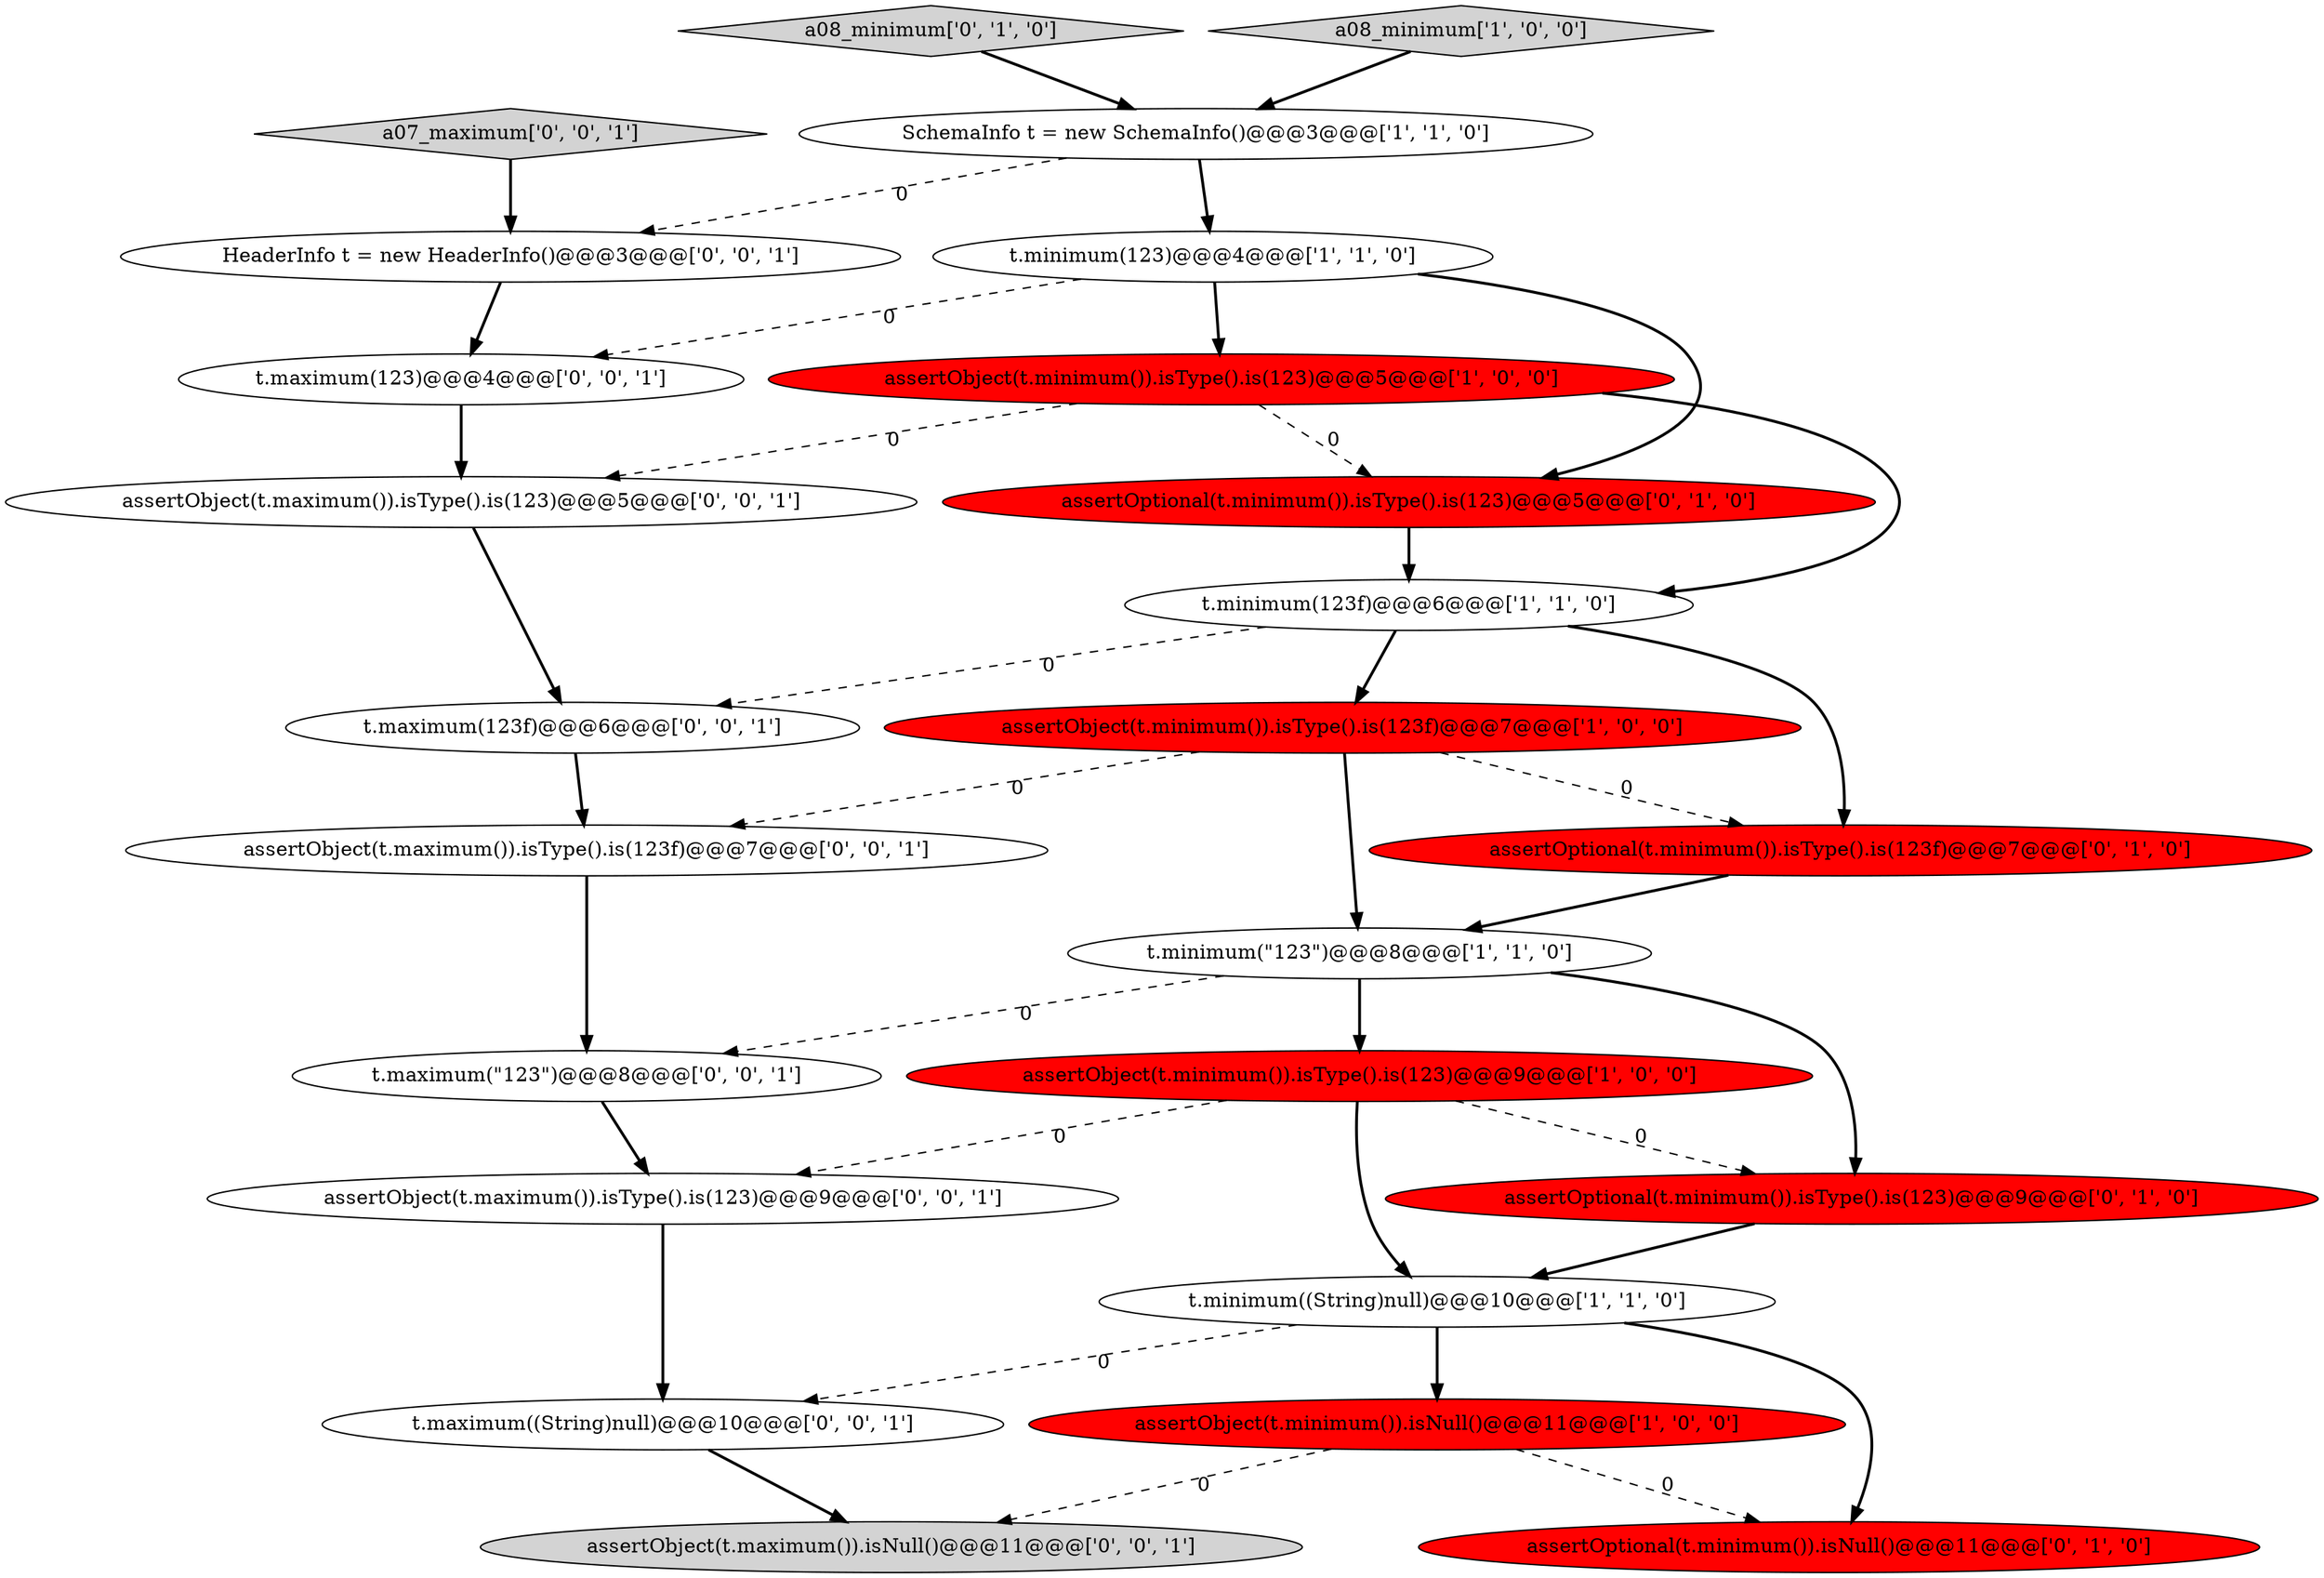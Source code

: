 digraph {
2 [style = filled, label = "t.minimum(123)@@@4@@@['1', '1', '0']", fillcolor = white, shape = ellipse image = "AAA0AAABBB1BBB"];
22 [style = filled, label = "assertObject(t.maximum()).isType().is(123f)@@@7@@@['0', '0', '1']", fillcolor = white, shape = ellipse image = "AAA0AAABBB3BBB"];
23 [style = filled, label = "t.maximum(\"123\")@@@8@@@['0', '0', '1']", fillcolor = white, shape = ellipse image = "AAA0AAABBB3BBB"];
6 [style = filled, label = "assertObject(t.minimum()).isType().is(123f)@@@7@@@['1', '0', '0']", fillcolor = red, shape = ellipse image = "AAA1AAABBB1BBB"];
19 [style = filled, label = "HeaderInfo t = new HeaderInfo()@@@3@@@['0', '0', '1']", fillcolor = white, shape = ellipse image = "AAA0AAABBB3BBB"];
24 [style = filled, label = "t.maximum(123)@@@4@@@['0', '0', '1']", fillcolor = white, shape = ellipse image = "AAA0AAABBB3BBB"];
10 [style = filled, label = "assertOptional(t.minimum()).isType().is(123)@@@5@@@['0', '1', '0']", fillcolor = red, shape = ellipse image = "AAA1AAABBB2BBB"];
12 [style = filled, label = "assertOptional(t.minimum()).isType().is(123)@@@9@@@['0', '1', '0']", fillcolor = red, shape = ellipse image = "AAA1AAABBB2BBB"];
9 [style = filled, label = "assertObject(t.minimum()).isType().is(123)@@@9@@@['1', '0', '0']", fillcolor = red, shape = ellipse image = "AAA1AAABBB1BBB"];
7 [style = filled, label = "t.minimum(\"123\")@@@8@@@['1', '1', '0']", fillcolor = white, shape = ellipse image = "AAA0AAABBB1BBB"];
4 [style = filled, label = "assertObject(t.minimum()).isNull()@@@11@@@['1', '0', '0']", fillcolor = red, shape = ellipse image = "AAA1AAABBB1BBB"];
13 [style = filled, label = "a08_minimum['0', '1', '0']", fillcolor = lightgray, shape = diamond image = "AAA0AAABBB2BBB"];
15 [style = filled, label = "assertObject(t.maximum()).isType().is(123)@@@9@@@['0', '0', '1']", fillcolor = white, shape = ellipse image = "AAA0AAABBB3BBB"];
18 [style = filled, label = "a07_maximum['0', '0', '1']", fillcolor = lightgray, shape = diamond image = "AAA0AAABBB3BBB"];
21 [style = filled, label = "assertObject(t.maximum()).isNull()@@@11@@@['0', '0', '1']", fillcolor = lightgray, shape = ellipse image = "AAA0AAABBB3BBB"];
11 [style = filled, label = "assertOptional(t.minimum()).isNull()@@@11@@@['0', '1', '0']", fillcolor = red, shape = ellipse image = "AAA1AAABBB2BBB"];
14 [style = filled, label = "assertOptional(t.minimum()).isType().is(123f)@@@7@@@['0', '1', '0']", fillcolor = red, shape = ellipse image = "AAA1AAABBB2BBB"];
3 [style = filled, label = "t.minimum(123f)@@@6@@@['1', '1', '0']", fillcolor = white, shape = ellipse image = "AAA0AAABBB1BBB"];
16 [style = filled, label = "assertObject(t.maximum()).isType().is(123)@@@5@@@['0', '0', '1']", fillcolor = white, shape = ellipse image = "AAA0AAABBB3BBB"];
1 [style = filled, label = "assertObject(t.minimum()).isType().is(123)@@@5@@@['1', '0', '0']", fillcolor = red, shape = ellipse image = "AAA1AAABBB1BBB"];
0 [style = filled, label = "a08_minimum['1', '0', '0']", fillcolor = lightgray, shape = diamond image = "AAA0AAABBB1BBB"];
8 [style = filled, label = "SchemaInfo t = new SchemaInfo()@@@3@@@['1', '1', '0']", fillcolor = white, shape = ellipse image = "AAA0AAABBB1BBB"];
5 [style = filled, label = "t.minimum((String)null)@@@10@@@['1', '1', '0']", fillcolor = white, shape = ellipse image = "AAA0AAABBB1BBB"];
20 [style = filled, label = "t.maximum((String)null)@@@10@@@['0', '0', '1']", fillcolor = white, shape = ellipse image = "AAA0AAABBB3BBB"];
17 [style = filled, label = "t.maximum(123f)@@@6@@@['0', '0', '1']", fillcolor = white, shape = ellipse image = "AAA0AAABBB3BBB"];
8->19 [style = dashed, label="0"];
3->17 [style = dashed, label="0"];
7->23 [style = dashed, label="0"];
12->5 [style = bold, label=""];
7->12 [style = bold, label=""];
2->1 [style = bold, label=""];
3->14 [style = bold, label=""];
23->15 [style = bold, label=""];
1->3 [style = bold, label=""];
18->19 [style = bold, label=""];
3->6 [style = bold, label=""];
10->3 [style = bold, label=""];
1->10 [style = dashed, label="0"];
16->17 [style = bold, label=""];
6->14 [style = dashed, label="0"];
17->22 [style = bold, label=""];
2->10 [style = bold, label=""];
4->21 [style = dashed, label="0"];
22->23 [style = bold, label=""];
6->22 [style = dashed, label="0"];
5->20 [style = dashed, label="0"];
14->7 [style = bold, label=""];
19->24 [style = bold, label=""];
20->21 [style = bold, label=""];
7->9 [style = bold, label=""];
24->16 [style = bold, label=""];
8->2 [style = bold, label=""];
1->16 [style = dashed, label="0"];
15->20 [style = bold, label=""];
5->4 [style = bold, label=""];
0->8 [style = bold, label=""];
9->5 [style = bold, label=""];
5->11 [style = bold, label=""];
9->12 [style = dashed, label="0"];
4->11 [style = dashed, label="0"];
13->8 [style = bold, label=""];
6->7 [style = bold, label=""];
2->24 [style = dashed, label="0"];
9->15 [style = dashed, label="0"];
}
